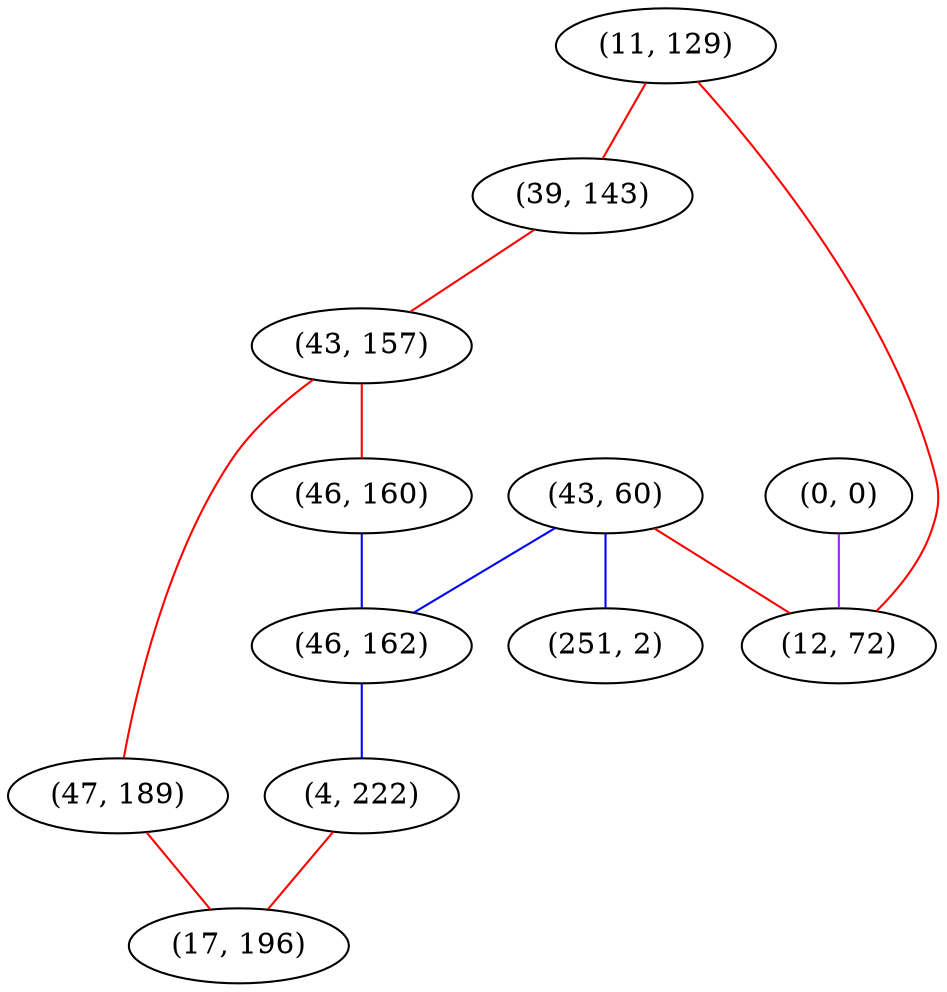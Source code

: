 graph "" {
"(11, 129)";
"(0, 0)";
"(39, 143)";
"(43, 60)";
"(43, 157)";
"(47, 189)";
"(46, 160)";
"(251, 2)";
"(46, 162)";
"(4, 222)";
"(17, 196)";
"(12, 72)";
"(11, 129)" -- "(39, 143)"  [color=red, key=0, weight=1];
"(11, 129)" -- "(12, 72)"  [color=red, key=0, weight=1];
"(0, 0)" -- "(12, 72)"  [color=purple, key=0, weight=4];
"(39, 143)" -- "(43, 157)"  [color=red, key=0, weight=1];
"(43, 60)" -- "(251, 2)"  [color=blue, key=0, weight=3];
"(43, 60)" -- "(46, 162)"  [color=blue, key=0, weight=3];
"(43, 60)" -- "(12, 72)"  [color=red, key=0, weight=1];
"(43, 157)" -- "(47, 189)"  [color=red, key=0, weight=1];
"(43, 157)" -- "(46, 160)"  [color=red, key=0, weight=1];
"(47, 189)" -- "(17, 196)"  [color=red, key=0, weight=1];
"(46, 160)" -- "(46, 162)"  [color=blue, key=0, weight=3];
"(46, 162)" -- "(4, 222)"  [color=blue, key=0, weight=3];
"(4, 222)" -- "(17, 196)"  [color=red, key=0, weight=1];
}
